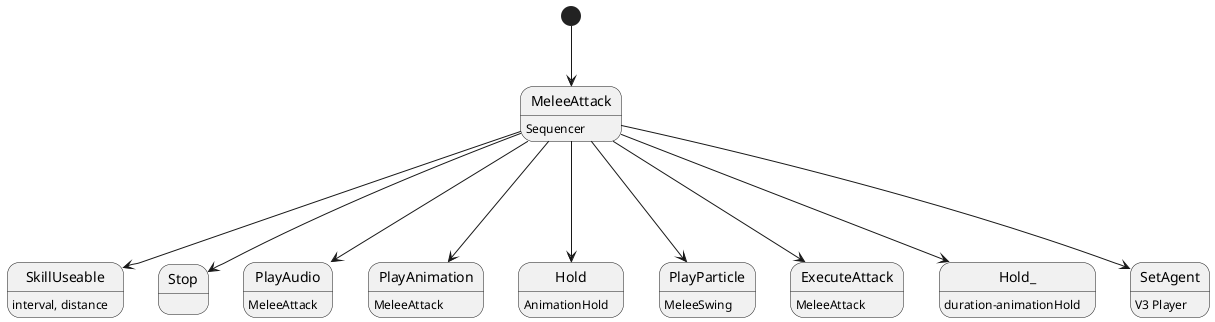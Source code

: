 @startuml

[*]-->MeleeAttack
MeleeAttack : Sequencer
MeleeAttack--->SkillUseable
SkillUseable   : interval, distance
MeleeAttack--->Stop
MeleeAttack--->PlayAudio
PlayAudio      : MeleeAttack
MeleeAttack--->PlayAnimation
PlayAnimation  : MeleeAttack
MeleeAttack--->Hold 
Hold           : AnimationHold
MeleeAttack--->PlayParticle
PlayParticle   : MeleeSwing
MeleeAttack--->ExecuteAttack
ExecuteAttack  : MeleeAttack
MeleeAttack--->Hold_
Hold_           : duration-animationHold
MeleeAttack--->SetAgent
SetAgent       : V3 Player
@enduml